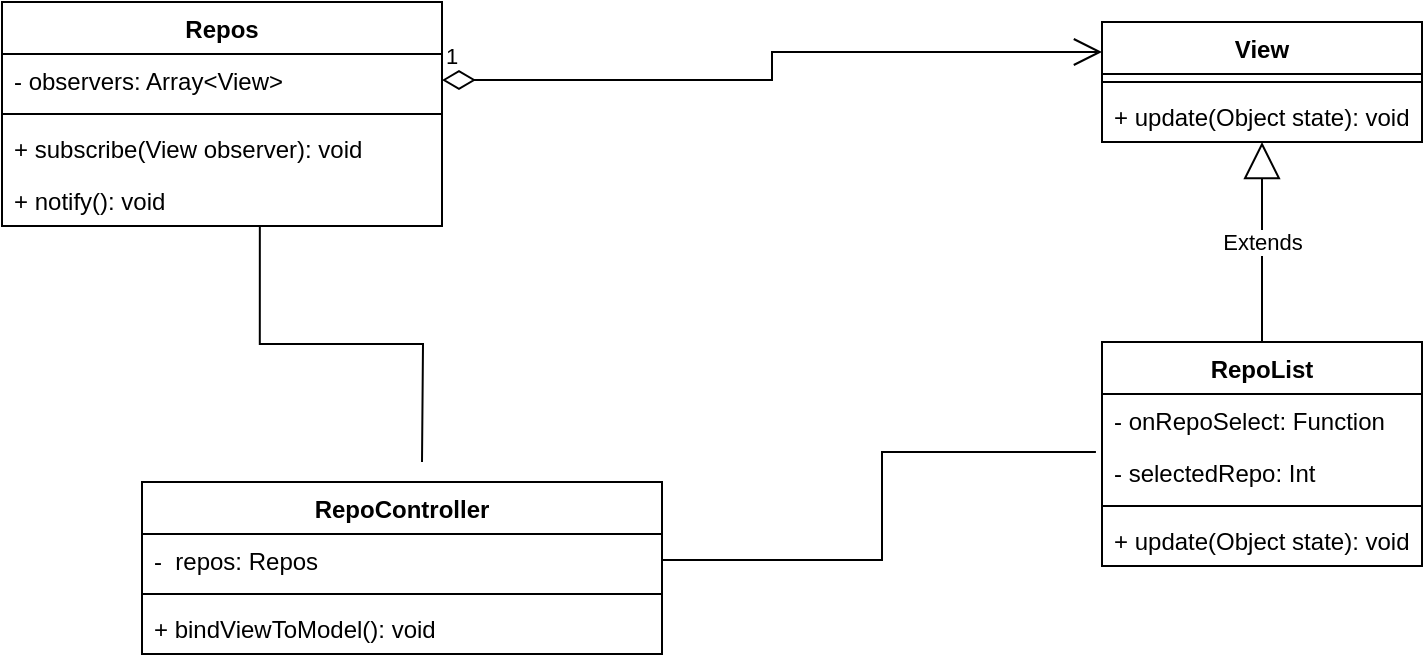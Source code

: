 <mxfile version="16.4.7" type="device"><diagram id="osxC7sVwiI2TNwEan4Kz" name="Page-1"><mxGraphModel dx="2062" dy="1112" grid="1" gridSize="10" guides="1" tooltips="1" connect="1" arrows="1" fold="1" page="1" pageScale="1" pageWidth="827" pageHeight="1169" math="0" shadow="0"><root><mxCell id="0"/><mxCell id="1" parent="0"/><mxCell id="KwZgkOX6NlmJvLpVjSRo-1" value="View" style="swimlane;fontStyle=1;align=center;verticalAlign=top;childLayout=stackLayout;horizontal=1;startSize=26;horizontalStack=0;resizeParent=1;resizeParentMax=0;resizeLast=0;collapsible=1;marginBottom=0;" vertex="1" parent="1"><mxGeometry x="580" y="50" width="160" height="60" as="geometry"/></mxCell><mxCell id="KwZgkOX6NlmJvLpVjSRo-3" value="" style="line;strokeWidth=1;fillColor=none;align=left;verticalAlign=middle;spacingTop=-1;spacingLeft=3;spacingRight=3;rotatable=0;labelPosition=right;points=[];portConstraint=eastwest;" vertex="1" parent="KwZgkOX6NlmJvLpVjSRo-1"><mxGeometry y="26" width="160" height="8" as="geometry"/></mxCell><mxCell id="KwZgkOX6NlmJvLpVjSRo-4" value="+ update(Object state): void" style="text;strokeColor=none;fillColor=none;align=left;verticalAlign=top;spacingLeft=4;spacingRight=4;overflow=hidden;rotatable=0;points=[[0,0.5],[1,0.5]];portConstraint=eastwest;" vertex="1" parent="KwZgkOX6NlmJvLpVjSRo-1"><mxGeometry y="34" width="160" height="26" as="geometry"/></mxCell><mxCell id="KwZgkOX6NlmJvLpVjSRo-5" value="RepoList" style="swimlane;fontStyle=1;align=center;verticalAlign=top;childLayout=stackLayout;horizontal=1;startSize=26;horizontalStack=0;resizeParent=1;resizeParentMax=0;resizeLast=0;collapsible=1;marginBottom=0;" vertex="1" parent="1"><mxGeometry x="580" y="210" width="160" height="112" as="geometry"/></mxCell><mxCell id="KwZgkOX6NlmJvLpVjSRo-6" value="- onRepoSelect: Function" style="text;strokeColor=none;fillColor=none;align=left;verticalAlign=top;spacingLeft=4;spacingRight=4;overflow=hidden;rotatable=0;points=[[0,0.5],[1,0.5]];portConstraint=eastwest;" vertex="1" parent="KwZgkOX6NlmJvLpVjSRo-5"><mxGeometry y="26" width="160" height="26" as="geometry"/></mxCell><mxCell id="KwZgkOX6NlmJvLpVjSRo-9" value="- selectedRepo: Int" style="text;strokeColor=none;fillColor=none;align=left;verticalAlign=top;spacingLeft=4;spacingRight=4;overflow=hidden;rotatable=0;points=[[0,0.5],[1,0.5]];portConstraint=eastwest;" vertex="1" parent="KwZgkOX6NlmJvLpVjSRo-5"><mxGeometry y="52" width="160" height="26" as="geometry"/></mxCell><mxCell id="KwZgkOX6NlmJvLpVjSRo-7" value="" style="line;strokeWidth=1;fillColor=none;align=left;verticalAlign=middle;spacingTop=-1;spacingLeft=3;spacingRight=3;rotatable=0;labelPosition=right;points=[];portConstraint=eastwest;" vertex="1" parent="KwZgkOX6NlmJvLpVjSRo-5"><mxGeometry y="78" width="160" height="8" as="geometry"/></mxCell><mxCell id="KwZgkOX6NlmJvLpVjSRo-8" value="+ update(Object state): void" style="text;strokeColor=none;fillColor=none;align=left;verticalAlign=top;spacingLeft=4;spacingRight=4;overflow=hidden;rotatable=0;points=[[0,0.5],[1,0.5]];portConstraint=eastwest;" vertex="1" parent="KwZgkOX6NlmJvLpVjSRo-5"><mxGeometry y="86" width="160" height="26" as="geometry"/></mxCell><mxCell id="KwZgkOX6NlmJvLpVjSRo-11" value="Repos" style="swimlane;fontStyle=1;align=center;verticalAlign=top;childLayout=stackLayout;horizontal=1;startSize=26;horizontalStack=0;resizeParent=1;resizeParentMax=0;resizeLast=0;collapsible=1;marginBottom=0;" vertex="1" parent="1"><mxGeometry x="30" y="40" width="220" height="112" as="geometry"/></mxCell><mxCell id="KwZgkOX6NlmJvLpVjSRo-12" value="- observers: Array&lt;View&gt;" style="text;strokeColor=none;fillColor=none;align=left;verticalAlign=top;spacingLeft=4;spacingRight=4;overflow=hidden;rotatable=0;points=[[0,0.5],[1,0.5]];portConstraint=eastwest;" vertex="1" parent="KwZgkOX6NlmJvLpVjSRo-11"><mxGeometry y="26" width="220" height="26" as="geometry"/></mxCell><mxCell id="KwZgkOX6NlmJvLpVjSRo-13" value="" style="line;strokeWidth=1;fillColor=none;align=left;verticalAlign=middle;spacingTop=-1;spacingLeft=3;spacingRight=3;rotatable=0;labelPosition=right;points=[];portConstraint=eastwest;" vertex="1" parent="KwZgkOX6NlmJvLpVjSRo-11"><mxGeometry y="52" width="220" height="8" as="geometry"/></mxCell><mxCell id="KwZgkOX6NlmJvLpVjSRo-14" value="+ subscribe(View observer): void" style="text;strokeColor=none;fillColor=none;align=left;verticalAlign=top;spacingLeft=4;spacingRight=4;overflow=hidden;rotatable=0;points=[[0,0.5],[1,0.5]];portConstraint=eastwest;" vertex="1" parent="KwZgkOX6NlmJvLpVjSRo-11"><mxGeometry y="60" width="220" height="26" as="geometry"/></mxCell><mxCell id="KwZgkOX6NlmJvLpVjSRo-16" value="+ notify(): void" style="text;strokeColor=none;fillColor=none;align=left;verticalAlign=top;spacingLeft=4;spacingRight=4;overflow=hidden;rotatable=0;points=[[0,0.5],[1,0.5]];portConstraint=eastwest;" vertex="1" parent="KwZgkOX6NlmJvLpVjSRo-11"><mxGeometry y="86" width="220" height="26" as="geometry"/></mxCell><mxCell id="KwZgkOX6NlmJvLpVjSRo-15" value="1" style="endArrow=open;html=1;endSize=12;startArrow=diamondThin;startSize=14;startFill=0;edgeStyle=orthogonalEdgeStyle;align=left;verticalAlign=bottom;rounded=0;entryX=0;entryY=0.25;entryDx=0;entryDy=0;exitX=1;exitY=0.5;exitDx=0;exitDy=0;" edge="1" parent="1" source="KwZgkOX6NlmJvLpVjSRo-12" target="KwZgkOX6NlmJvLpVjSRo-1"><mxGeometry x="-1" y="3" relative="1" as="geometry"><mxPoint x="330" y="560" as="sourcePoint"/><mxPoint x="490" y="560" as="targetPoint"/></mxGeometry></mxCell><mxCell id="KwZgkOX6NlmJvLpVjSRo-17" value="RepoController" style="swimlane;fontStyle=1;align=center;verticalAlign=top;childLayout=stackLayout;horizontal=1;startSize=26;horizontalStack=0;resizeParent=1;resizeParentMax=0;resizeLast=0;collapsible=1;marginBottom=0;" vertex="1" parent="1"><mxGeometry x="100" y="280" width="260" height="86" as="geometry"/></mxCell><mxCell id="KwZgkOX6NlmJvLpVjSRo-18" value="-  repos: Repos" style="text;strokeColor=none;fillColor=none;align=left;verticalAlign=top;spacingLeft=4;spacingRight=4;overflow=hidden;rotatable=0;points=[[0,0.5],[1,0.5]];portConstraint=eastwest;" vertex="1" parent="KwZgkOX6NlmJvLpVjSRo-17"><mxGeometry y="26" width="260" height="26" as="geometry"/></mxCell><mxCell id="KwZgkOX6NlmJvLpVjSRo-19" value="" style="line;strokeWidth=1;fillColor=none;align=left;verticalAlign=middle;spacingTop=-1;spacingLeft=3;spacingRight=3;rotatable=0;labelPosition=right;points=[];portConstraint=eastwest;" vertex="1" parent="KwZgkOX6NlmJvLpVjSRo-17"><mxGeometry y="52" width="260" height="8" as="geometry"/></mxCell><mxCell id="KwZgkOX6NlmJvLpVjSRo-20" value="+ bindViewToModel(): void" style="text;strokeColor=none;fillColor=none;align=left;verticalAlign=top;spacingLeft=4;spacingRight=4;overflow=hidden;rotatable=0;points=[[0,0.5],[1,0.5]];portConstraint=eastwest;" vertex="1" parent="KwZgkOX6NlmJvLpVjSRo-17"><mxGeometry y="60" width="260" height="26" as="geometry"/></mxCell><mxCell id="KwZgkOX6NlmJvLpVjSRo-21" value="Extends" style="endArrow=block;endSize=16;endFill=0;html=1;rounded=0;entryX=0.5;entryY=1;entryDx=0;entryDy=0;entryPerimeter=0;exitX=0.5;exitY=0;exitDx=0;exitDy=0;" edge="1" parent="1" source="KwZgkOX6NlmJvLpVjSRo-5" target="KwZgkOX6NlmJvLpVjSRo-4"><mxGeometry width="160" relative="1" as="geometry"><mxPoint x="330" y="560" as="sourcePoint"/><mxPoint x="490" y="560" as="targetPoint"/></mxGeometry></mxCell><mxCell id="KwZgkOX6NlmJvLpVjSRo-22" value="" style="endArrow=none;html=1;edgeStyle=orthogonalEdgeStyle;rounded=0;entryX=0.586;entryY=1;entryDx=0;entryDy=0;entryPerimeter=0;" edge="1" parent="1" target="KwZgkOX6NlmJvLpVjSRo-16"><mxGeometry relative="1" as="geometry"><mxPoint x="240" y="270" as="sourcePoint"/><mxPoint x="490" y="560" as="targetPoint"/></mxGeometry></mxCell><mxCell id="KwZgkOX6NlmJvLpVjSRo-25" value="" style="endArrow=none;html=1;edgeStyle=orthogonalEdgeStyle;rounded=0;exitX=1;exitY=0.5;exitDx=0;exitDy=0;entryX=-0.019;entryY=1.115;entryDx=0;entryDy=0;entryPerimeter=0;" edge="1" parent="1" source="KwZgkOX6NlmJvLpVjSRo-18" target="KwZgkOX6NlmJvLpVjSRo-6"><mxGeometry relative="1" as="geometry"><mxPoint x="330" y="560" as="sourcePoint"/><mxPoint x="576" y="249" as="targetPoint"/></mxGeometry></mxCell></root></mxGraphModel></diagram></mxfile>